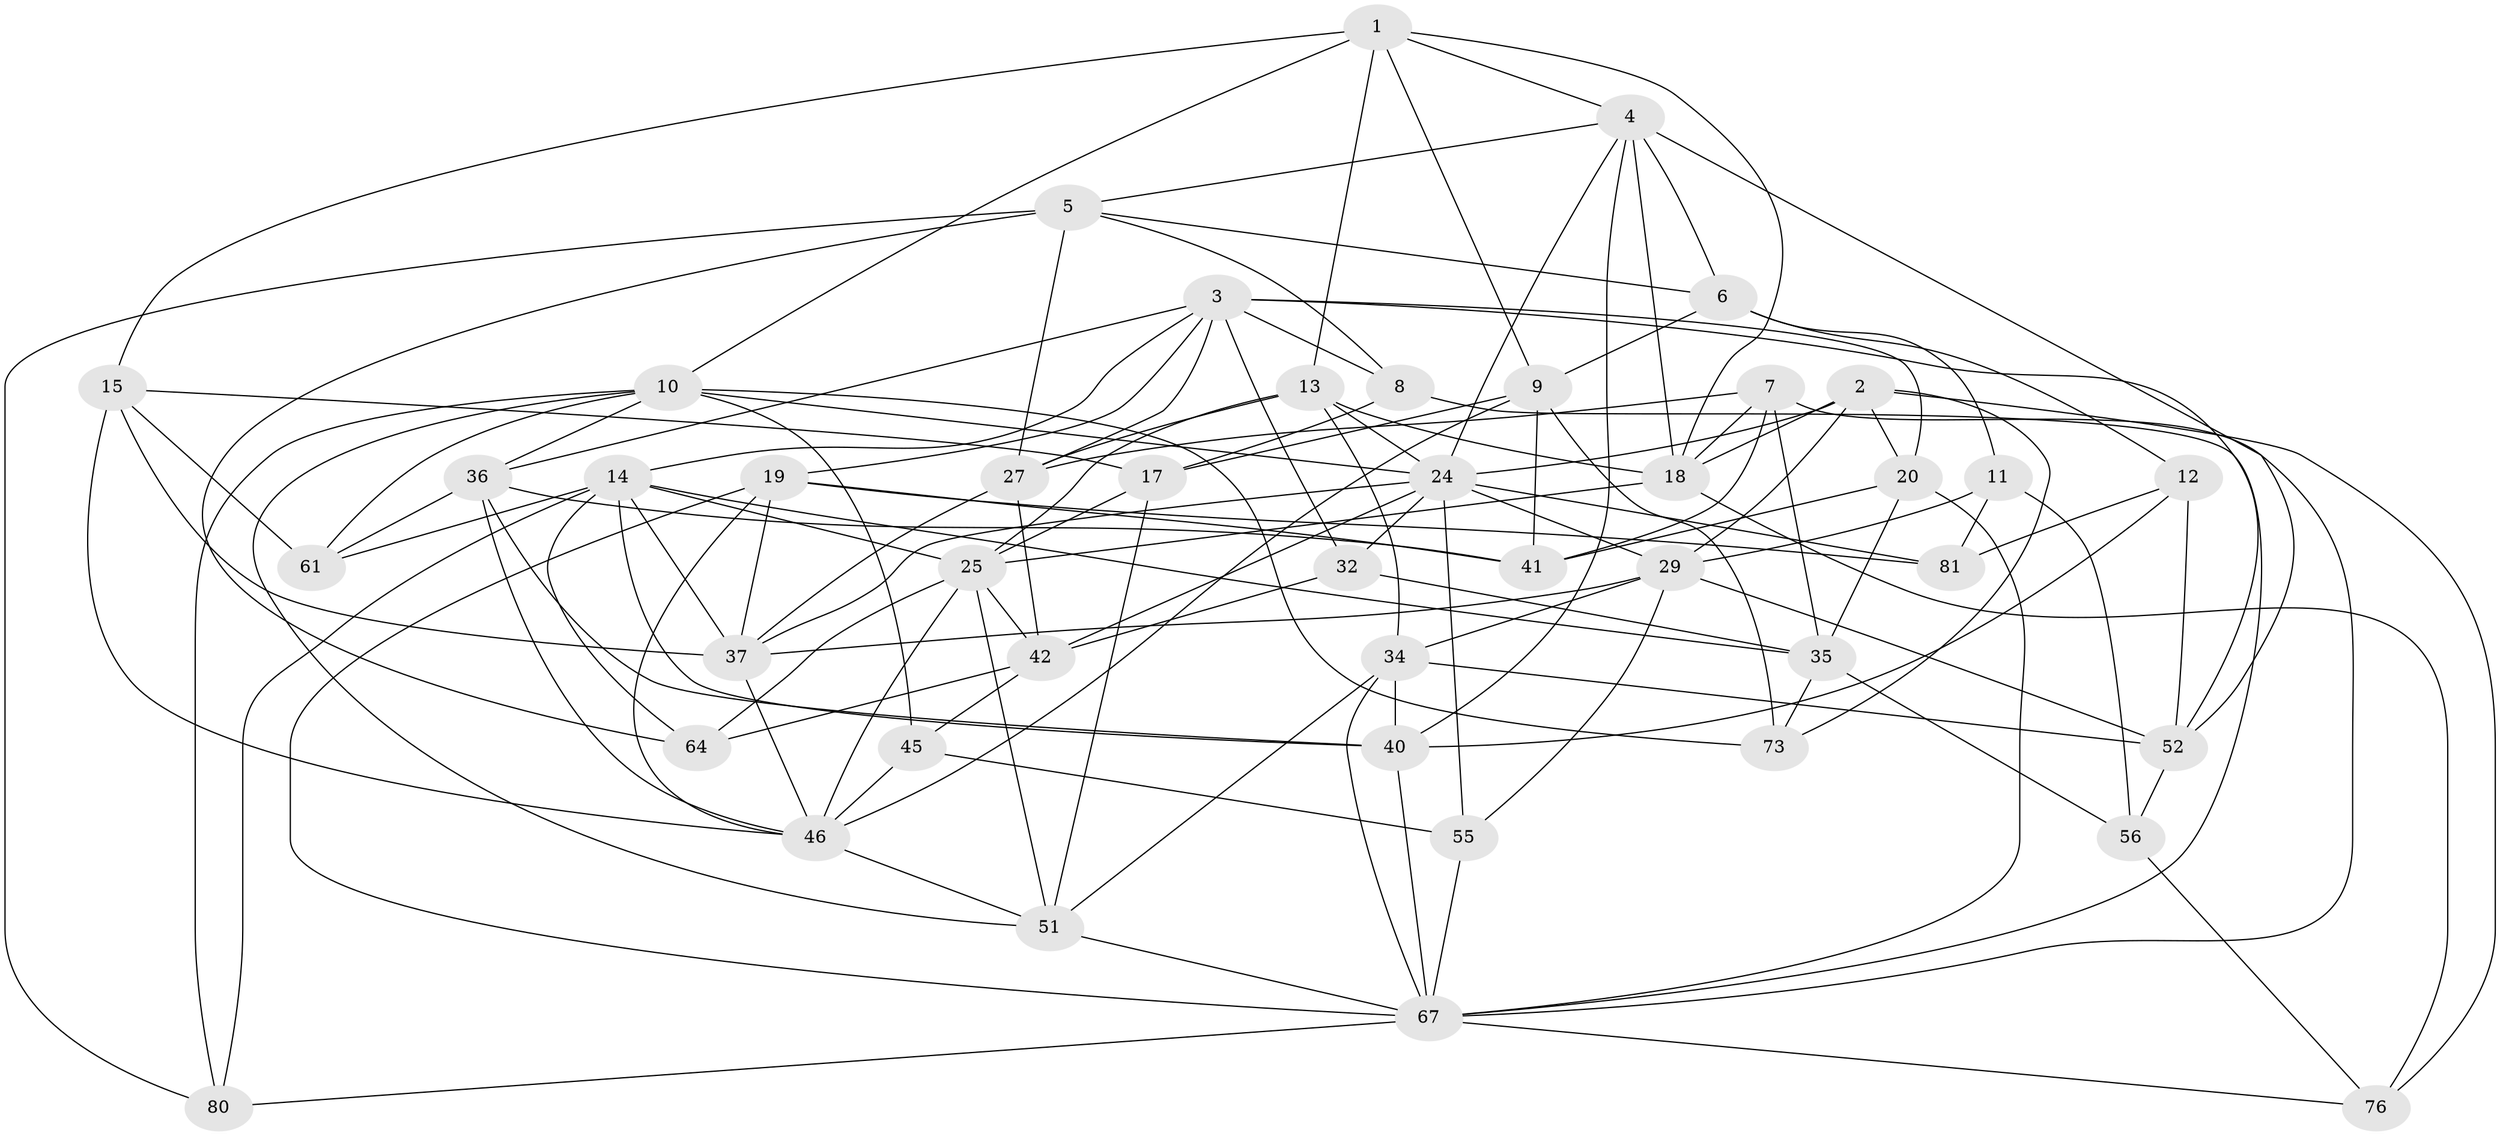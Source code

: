 // original degree distribution, {4: 1.0}
// Generated by graph-tools (version 1.1) at 2025/16/03/09/25 04:16:23]
// undirected, 44 vertices, 127 edges
graph export_dot {
graph [start="1"]
  node [color=gray90,style=filled];
  1 [super="+31"];
  2 [super="+48"];
  3 [super="+22+62"];
  4 [super="+85+23"];
  5 [super="+54"];
  6 [super="+16"];
  7 [super="+59"];
  8;
  9 [super="+44"];
  10 [super="+21"];
  11;
  12;
  13 [super="+28"];
  14 [super="+68+71"];
  15 [super="+30"];
  17 [super="+79"];
  18 [super="+38"];
  19 [super="+70"];
  20 [super="+75"];
  24 [super="+60+63"];
  25 [super="+26"];
  27 [super="+74"];
  29 [super="+33+53"];
  32;
  34 [super="+65"];
  35 [super="+58"];
  36 [super="+82"];
  37 [super="+83+43"];
  40 [super="+72"];
  41 [super="+77"];
  42 [super="+49"];
  45;
  46 [super="+47+57"];
  51 [super="+66"];
  52 [super="+78"];
  55;
  56;
  61;
  64;
  67 [super="+86"];
  73;
  76;
  80;
  81;
  1 -- 10;
  1 -- 4;
  1 -- 13;
  1 -- 15;
  1 -- 18;
  1 -- 9;
  2 -- 76;
  2 -- 73;
  2 -- 20;
  2 -- 29;
  2 -- 18;
  2 -- 24;
  3 -- 8;
  3 -- 27;
  3 -- 20;
  3 -- 52;
  3 -- 19;
  3 -- 32;
  3 -- 36;
  3 -- 14;
  4 -- 5;
  4 -- 18;
  4 -- 40;
  4 -- 6 [weight=2];
  4 -- 24;
  4 -- 52;
  5 -- 64;
  5 -- 8;
  5 -- 80;
  5 -- 6;
  5 -- 27;
  6 -- 9;
  6 -- 11;
  6 -- 12;
  7 -- 27;
  7 -- 41;
  7 -- 18 [weight=2];
  7 -- 35;
  7 -- 67;
  8 -- 17;
  8 -- 67;
  9 -- 73;
  9 -- 46;
  9 -- 17;
  9 -- 41;
  10 -- 51;
  10 -- 80;
  10 -- 61;
  10 -- 36;
  10 -- 24;
  10 -- 73;
  10 -- 45;
  11 -- 81;
  11 -- 56;
  11 -- 29;
  12 -- 52;
  12 -- 40;
  12 -- 81;
  13 -- 27;
  13 -- 24;
  13 -- 18;
  13 -- 34;
  13 -- 25;
  14 -- 64;
  14 -- 40;
  14 -- 80;
  14 -- 25;
  14 -- 37;
  14 -- 35;
  14 -- 61;
  15 -- 61;
  15 -- 17 [weight=2];
  15 -- 37;
  15 -- 46;
  17 -- 51;
  17 -- 25;
  18 -- 76;
  18 -- 25;
  19 -- 81;
  19 -- 67;
  19 -- 37;
  19 -- 46;
  19 -- 41;
  20 -- 41 [weight=2];
  20 -- 35;
  20 -- 67;
  24 -- 55;
  24 -- 32;
  24 -- 42;
  24 -- 29;
  24 -- 81;
  24 -- 37;
  25 -- 51;
  25 -- 46;
  25 -- 64;
  25 -- 42;
  27 -- 37;
  27 -- 42;
  29 -- 34;
  29 -- 55;
  29 -- 37 [weight=2];
  29 -- 52;
  32 -- 42;
  32 -- 35;
  34 -- 51;
  34 -- 40;
  34 -- 67;
  34 -- 52;
  35 -- 73;
  35 -- 56;
  36 -- 46;
  36 -- 40;
  36 -- 41;
  36 -- 61;
  37 -- 46;
  40 -- 67;
  42 -- 45;
  42 -- 64;
  45 -- 55;
  45 -- 46;
  46 -- 51;
  51 -- 67;
  52 -- 56;
  55 -- 67;
  56 -- 76;
  67 -- 80;
  67 -- 76;
}
